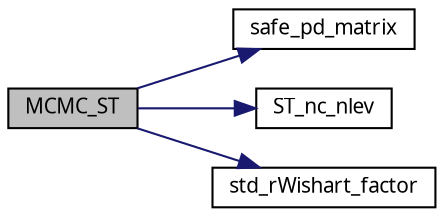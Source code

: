 digraph G
{
  edge [fontname="FreeSans.ttf",fontsize=10,labelfontname="FreeSans.ttf",labelfontsize=10];
  node [fontname="FreeSans.ttf",fontsize=10,shape=record];
  rankdir=LR;
  Node1 [label="MCMC_ST",height=0.2,width=0.4,color="black", fillcolor="grey75", style="filled" fontcolor="black"];
  Node1 -> Node2 [color="midnightblue",fontsize=10,style="solid",fontname="FreeSans.ttf"];
  Node2 [label="safe_pd_matrix",height=0.2,width=0.4,color="black", fillcolor="white", style="filled",URL="$lmer_8c.html#24e3fc6b91cae668ea046c4b5e5ff9ed"];
  Node1 -> Node3 [color="midnightblue",fontsize=10,style="solid",fontname="FreeSans.ttf"];
  Node3 [label="ST_nc_nlev",height=0.2,width=0.4,color="black", fillcolor="white", style="filled",URL="$lmer_8c.html#3a7fab2a88117d83971db12f53eaa91e",tooltip="Populate the st, nc and nlev arrays."];
  Node1 -> Node4 [color="midnightblue",fontsize=10,style="solid",fontname="FreeSans.ttf"];
  Node4 [label="std_rWishart_factor",height=0.2,width=0.4,color="black", fillcolor="white", style="filled",URL="$lmer_8c.html#9812644aac7804e273e0a48e138eb9f9",tooltip="Simulate the Cholesky factor of a standardized Wishart variate with dimension p and..."];
}
